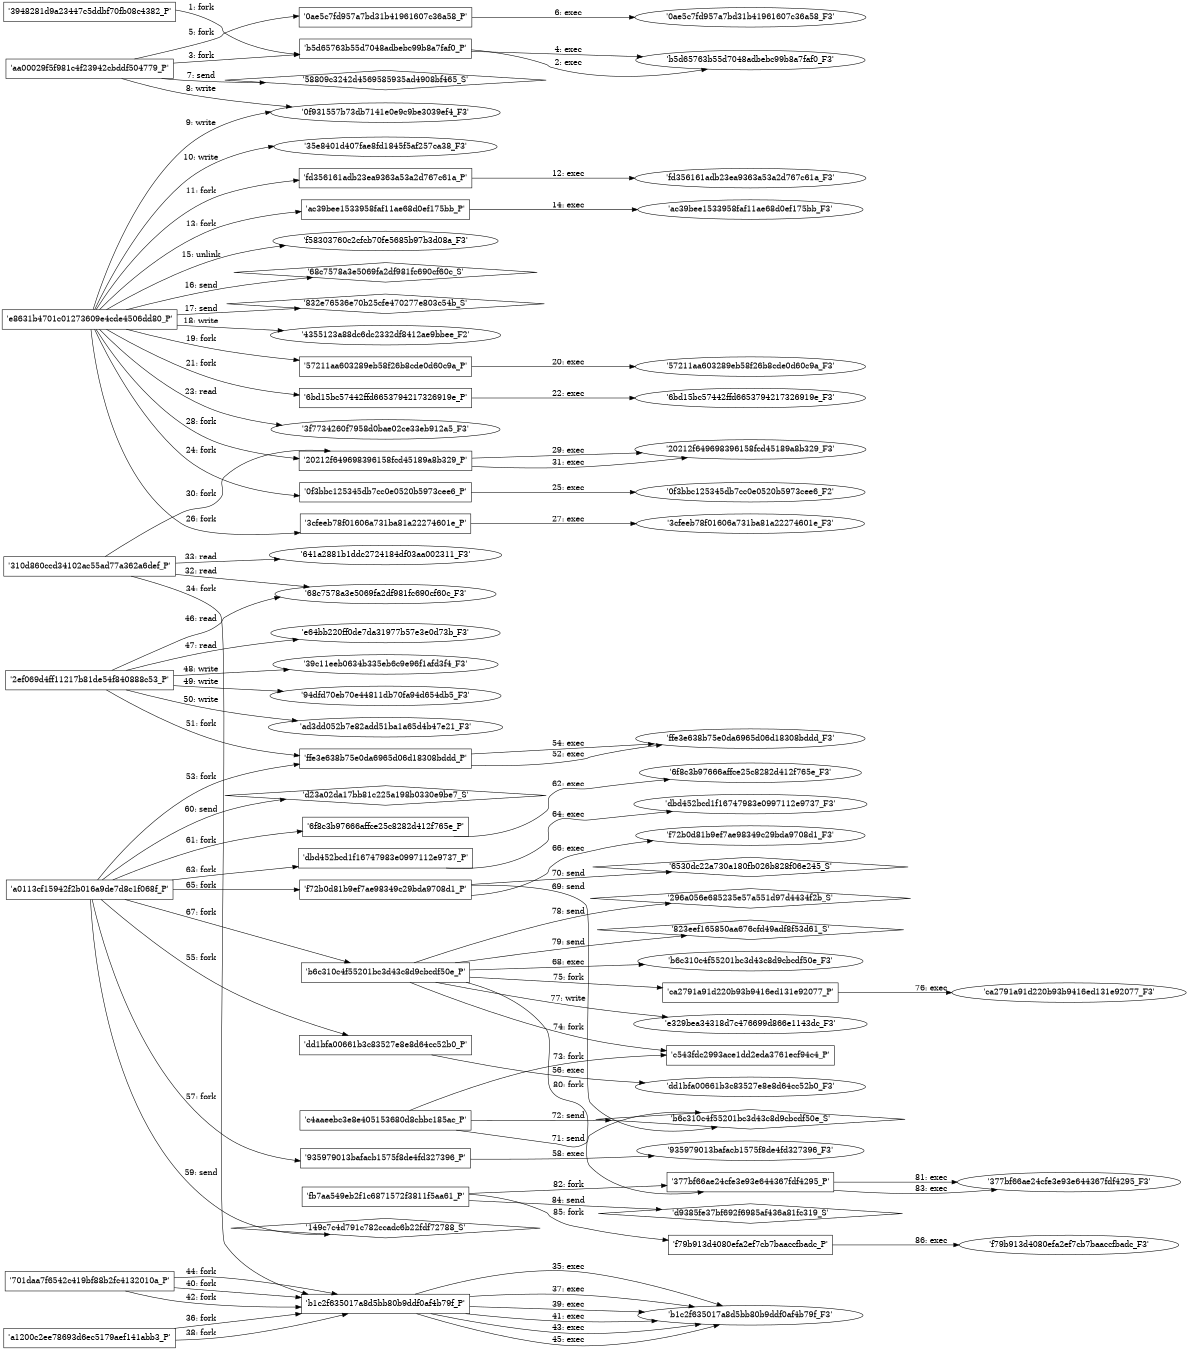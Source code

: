 digraph "D:\Learning\Paper\apt\基于CTI的攻击预警\Dataset\攻击图\ASGfromALLCTI\JasperLoader Emerges, Targets Italy with Gootkit Banking Trojan.dot" {
rankdir="LR"
size="9"
fixedsize="false"
splines="true"
nodesep=0.3
ranksep=0
fontsize=10
overlap="scalexy"
engine= "neato"
	"'3948281d9a23447c5ddbf70fb08c4382_P'" [node_type=Process shape=box]
	"'b5d65763b55d7048adbebc99b8a7faf0_P'" [node_type=Process shape=box]
	"'3948281d9a23447c5ddbf70fb08c4382_P'" -> "'b5d65763b55d7048adbebc99b8a7faf0_P'" [label="1: fork"]
	"'b5d65763b55d7048adbebc99b8a7faf0_P'" [node_type=Process shape=box]
	"'b5d65763b55d7048adbebc99b8a7faf0_F3'" [node_type=File shape=ellipse]
	"'b5d65763b55d7048adbebc99b8a7faf0_P'" -> "'b5d65763b55d7048adbebc99b8a7faf0_F3'" [label="2: exec"]
	"'aa00029f5f981c4f23942cbddf504779_P'" [node_type=Process shape=box]
	"'b5d65763b55d7048adbebc99b8a7faf0_P'" [node_type=Process shape=box]
	"'aa00029f5f981c4f23942cbddf504779_P'" -> "'b5d65763b55d7048adbebc99b8a7faf0_P'" [label="3: fork"]
	"'b5d65763b55d7048adbebc99b8a7faf0_P'" [node_type=Process shape=box]
	"'b5d65763b55d7048adbebc99b8a7faf0_F3'" [node_type=File shape=ellipse]
	"'b5d65763b55d7048adbebc99b8a7faf0_P'" -> "'b5d65763b55d7048adbebc99b8a7faf0_F3'" [label="4: exec"]
	"'aa00029f5f981c4f23942cbddf504779_P'" [node_type=Process shape=box]
	"'0ae5c7fd957a7bd31b41961607c36a58_P'" [node_type=Process shape=box]
	"'aa00029f5f981c4f23942cbddf504779_P'" -> "'0ae5c7fd957a7bd31b41961607c36a58_P'" [label="5: fork"]
	"'0ae5c7fd957a7bd31b41961607c36a58_P'" [node_type=Process shape=box]
	"'0ae5c7fd957a7bd31b41961607c36a58_F3'" [node_type=File shape=ellipse]
	"'0ae5c7fd957a7bd31b41961607c36a58_P'" -> "'0ae5c7fd957a7bd31b41961607c36a58_F3'" [label="6: exec"]
	"'58809c3242d4569585935ad4908bf465_S'" [node_type=Socket shape=diamond]
	"'aa00029f5f981c4f23942cbddf504779_P'" [node_type=Process shape=box]
	"'aa00029f5f981c4f23942cbddf504779_P'" -> "'58809c3242d4569585935ad4908bf465_S'" [label="7: send"]
	"'0f931557b73db7141e0e9c9be3039ef4_F3'" [node_type=file shape=ellipse]
	"'aa00029f5f981c4f23942cbddf504779_P'" [node_type=Process shape=box]
	"'aa00029f5f981c4f23942cbddf504779_P'" -> "'0f931557b73db7141e0e9c9be3039ef4_F3'" [label="8: write"]
	"'0f931557b73db7141e0e9c9be3039ef4_F3'" [node_type=file shape=ellipse]
	"'e8631b4701c01273609e4cde4506dd80_P'" [node_type=Process shape=box]
	"'e8631b4701c01273609e4cde4506dd80_P'" -> "'0f931557b73db7141e0e9c9be3039ef4_F3'" [label="9: write"]
	"'35e8401d407fae8fd1845f5af257ca38_F3'" [node_type=file shape=ellipse]
	"'e8631b4701c01273609e4cde4506dd80_P'" [node_type=Process shape=box]
	"'e8631b4701c01273609e4cde4506dd80_P'" -> "'35e8401d407fae8fd1845f5af257ca38_F3'" [label="10: write"]
	"'e8631b4701c01273609e4cde4506dd80_P'" [node_type=Process shape=box]
	"'fd356161adb23ea9363a53a2d767c61a_P'" [node_type=Process shape=box]
	"'e8631b4701c01273609e4cde4506dd80_P'" -> "'fd356161adb23ea9363a53a2d767c61a_P'" [label="11: fork"]
	"'fd356161adb23ea9363a53a2d767c61a_P'" [node_type=Process shape=box]
	"'fd356161adb23ea9363a53a2d767c61a_F3'" [node_type=File shape=ellipse]
	"'fd356161adb23ea9363a53a2d767c61a_P'" -> "'fd356161adb23ea9363a53a2d767c61a_F3'" [label="12: exec"]
	"'e8631b4701c01273609e4cde4506dd80_P'" [node_type=Process shape=box]
	"'ac39bee1533958faf11ae68d0ef175bb_P'" [node_type=Process shape=box]
	"'e8631b4701c01273609e4cde4506dd80_P'" -> "'ac39bee1533958faf11ae68d0ef175bb_P'" [label="13: fork"]
	"'ac39bee1533958faf11ae68d0ef175bb_P'" [node_type=Process shape=box]
	"'ac39bee1533958faf11ae68d0ef175bb_F3'" [node_type=File shape=ellipse]
	"'ac39bee1533958faf11ae68d0ef175bb_P'" -> "'ac39bee1533958faf11ae68d0ef175bb_F3'" [label="14: exec"]
	"'f58303760c2cfcb70fe5685b97b3d08a_F3'" [node_type=file shape=ellipse]
	"'e8631b4701c01273609e4cde4506dd80_P'" [node_type=Process shape=box]
	"'e8631b4701c01273609e4cde4506dd80_P'" -> "'f58303760c2cfcb70fe5685b97b3d08a_F3'" [label="15: unlink"]
	"'68c7578a3e5069fa2df981fc690cf60c_S'" [node_type=Socket shape=diamond]
	"'e8631b4701c01273609e4cde4506dd80_P'" [node_type=Process shape=box]
	"'e8631b4701c01273609e4cde4506dd80_P'" -> "'68c7578a3e5069fa2df981fc690cf60c_S'" [label="16: send"]
	"'832e76536e70b25cfe470277e803c54b_S'" [node_type=Socket shape=diamond]
	"'e8631b4701c01273609e4cde4506dd80_P'" [node_type=Process shape=box]
	"'e8631b4701c01273609e4cde4506dd80_P'" -> "'832e76536e70b25cfe470277e803c54b_S'" [label="17: send"]
	"'4355123a88dc6dc2332df8412ae9bbee_F2'" [node_type=file shape=ellipse]
	"'e8631b4701c01273609e4cde4506dd80_P'" [node_type=Process shape=box]
	"'e8631b4701c01273609e4cde4506dd80_P'" -> "'4355123a88dc6dc2332df8412ae9bbee_F2'" [label="18: write"]
	"'e8631b4701c01273609e4cde4506dd80_P'" [node_type=Process shape=box]
	"'57211aa603289eb58f26b8cde0d60c9a_P'" [node_type=Process shape=box]
	"'e8631b4701c01273609e4cde4506dd80_P'" -> "'57211aa603289eb58f26b8cde0d60c9a_P'" [label="19: fork"]
	"'57211aa603289eb58f26b8cde0d60c9a_P'" [node_type=Process shape=box]
	"'57211aa603289eb58f26b8cde0d60c9a_F3'" [node_type=File shape=ellipse]
	"'57211aa603289eb58f26b8cde0d60c9a_P'" -> "'57211aa603289eb58f26b8cde0d60c9a_F3'" [label="20: exec"]
	"'e8631b4701c01273609e4cde4506dd80_P'" [node_type=Process shape=box]
	"'6bd15bc57442ffd6653794217326919e_P'" [node_type=Process shape=box]
	"'e8631b4701c01273609e4cde4506dd80_P'" -> "'6bd15bc57442ffd6653794217326919e_P'" [label="21: fork"]
	"'6bd15bc57442ffd6653794217326919e_P'" [node_type=Process shape=box]
	"'6bd15bc57442ffd6653794217326919e_F3'" [node_type=File shape=ellipse]
	"'6bd15bc57442ffd6653794217326919e_P'" -> "'6bd15bc57442ffd6653794217326919e_F3'" [label="22: exec"]
	"'3f7734260f7958d0bae02ce33eb912a5_F3'" [node_type=file shape=ellipse]
	"'e8631b4701c01273609e4cde4506dd80_P'" [node_type=Process shape=box]
	"'e8631b4701c01273609e4cde4506dd80_P'" -> "'3f7734260f7958d0bae02ce33eb912a5_F3'" [label="23: read"]
	"'e8631b4701c01273609e4cde4506dd80_P'" [node_type=Process shape=box]
	"'0f3bbc125345db7cc0e0520b5973cee6_P'" [node_type=Process shape=box]
	"'e8631b4701c01273609e4cde4506dd80_P'" -> "'0f3bbc125345db7cc0e0520b5973cee6_P'" [label="24: fork"]
	"'0f3bbc125345db7cc0e0520b5973cee6_P'" [node_type=Process shape=box]
	"'0f3bbc125345db7cc0e0520b5973cee6_F2'" [node_type=File shape=ellipse]
	"'0f3bbc125345db7cc0e0520b5973cee6_P'" -> "'0f3bbc125345db7cc0e0520b5973cee6_F2'" [label="25: exec"]
	"'e8631b4701c01273609e4cde4506dd80_P'" [node_type=Process shape=box]
	"'3cfeeb78f01606a731ba81a22274601e_P'" [node_type=Process shape=box]
	"'e8631b4701c01273609e4cde4506dd80_P'" -> "'3cfeeb78f01606a731ba81a22274601e_P'" [label="26: fork"]
	"'3cfeeb78f01606a731ba81a22274601e_P'" [node_type=Process shape=box]
	"'3cfeeb78f01606a731ba81a22274601e_F3'" [node_type=File shape=ellipse]
	"'3cfeeb78f01606a731ba81a22274601e_P'" -> "'3cfeeb78f01606a731ba81a22274601e_F3'" [label="27: exec"]
	"'e8631b4701c01273609e4cde4506dd80_P'" [node_type=Process shape=box]
	"'20212f649698396158fcd45189a8b329_P'" [node_type=Process shape=box]
	"'e8631b4701c01273609e4cde4506dd80_P'" -> "'20212f649698396158fcd45189a8b329_P'" [label="28: fork"]
	"'20212f649698396158fcd45189a8b329_P'" [node_type=Process shape=box]
	"'20212f649698396158fcd45189a8b329_F3'" [node_type=File shape=ellipse]
	"'20212f649698396158fcd45189a8b329_P'" -> "'20212f649698396158fcd45189a8b329_F3'" [label="29: exec"]
	"'310d860ccd34102ac55ad77a362a6def_P'" [node_type=Process shape=box]
	"'20212f649698396158fcd45189a8b329_P'" [node_type=Process shape=box]
	"'310d860ccd34102ac55ad77a362a6def_P'" -> "'20212f649698396158fcd45189a8b329_P'" [label="30: fork"]
	"'20212f649698396158fcd45189a8b329_P'" [node_type=Process shape=box]
	"'20212f649698396158fcd45189a8b329_F3'" [node_type=File shape=ellipse]
	"'20212f649698396158fcd45189a8b329_P'" -> "'20212f649698396158fcd45189a8b329_F3'" [label="31: exec"]
	"'68c7578a3e5069fa2df981fc690cf60c_F3'" [node_type=file shape=ellipse]
	"'310d860ccd34102ac55ad77a362a6def_P'" [node_type=Process shape=box]
	"'310d860ccd34102ac55ad77a362a6def_P'" -> "'68c7578a3e5069fa2df981fc690cf60c_F3'" [label="32: read"]
	"'641a2881b1ddc2724184df03aa002311_F3'" [node_type=file shape=ellipse]
	"'310d860ccd34102ac55ad77a362a6def_P'" [node_type=Process shape=box]
	"'310d860ccd34102ac55ad77a362a6def_P'" -> "'641a2881b1ddc2724184df03aa002311_F3'" [label="33: read"]
	"'310d860ccd34102ac55ad77a362a6def_P'" [node_type=Process shape=box]
	"'b1c2f635017a8d5bb80b9ddf0af4b79f_P'" [node_type=Process shape=box]
	"'310d860ccd34102ac55ad77a362a6def_P'" -> "'b1c2f635017a8d5bb80b9ddf0af4b79f_P'" [label="34: fork"]
	"'b1c2f635017a8d5bb80b9ddf0af4b79f_P'" [node_type=Process shape=box]
	"'b1c2f635017a8d5bb80b9ddf0af4b79f_F3'" [node_type=File shape=ellipse]
	"'b1c2f635017a8d5bb80b9ddf0af4b79f_P'" -> "'b1c2f635017a8d5bb80b9ddf0af4b79f_F3'" [label="35: exec"]
	"'a1200c2ee78693d6ec5179aef141abb3_P'" [node_type=Process shape=box]
	"'b1c2f635017a8d5bb80b9ddf0af4b79f_P'" [node_type=Process shape=box]
	"'a1200c2ee78693d6ec5179aef141abb3_P'" -> "'b1c2f635017a8d5bb80b9ddf0af4b79f_P'" [label="36: fork"]
	"'b1c2f635017a8d5bb80b9ddf0af4b79f_P'" [node_type=Process shape=box]
	"'b1c2f635017a8d5bb80b9ddf0af4b79f_F3'" [node_type=File shape=ellipse]
	"'b1c2f635017a8d5bb80b9ddf0af4b79f_P'" -> "'b1c2f635017a8d5bb80b9ddf0af4b79f_F3'" [label="37: exec"]
	"'a1200c2ee78693d6ec5179aef141abb3_P'" [node_type=Process shape=box]
	"'b1c2f635017a8d5bb80b9ddf0af4b79f_P'" [node_type=Process shape=box]
	"'a1200c2ee78693d6ec5179aef141abb3_P'" -> "'b1c2f635017a8d5bb80b9ddf0af4b79f_P'" [label="38: fork"]
	"'b1c2f635017a8d5bb80b9ddf0af4b79f_P'" [node_type=Process shape=box]
	"'b1c2f635017a8d5bb80b9ddf0af4b79f_F3'" [node_type=File shape=ellipse]
	"'b1c2f635017a8d5bb80b9ddf0af4b79f_P'" -> "'b1c2f635017a8d5bb80b9ddf0af4b79f_F3'" [label="39: exec"]
	"'701daa7f6542c419bf88b2fc4132010a_P'" [node_type=Process shape=box]
	"'b1c2f635017a8d5bb80b9ddf0af4b79f_P'" [node_type=Process shape=box]
	"'701daa7f6542c419bf88b2fc4132010a_P'" -> "'b1c2f635017a8d5bb80b9ddf0af4b79f_P'" [label="40: fork"]
	"'b1c2f635017a8d5bb80b9ddf0af4b79f_P'" [node_type=Process shape=box]
	"'b1c2f635017a8d5bb80b9ddf0af4b79f_F3'" [node_type=File shape=ellipse]
	"'b1c2f635017a8d5bb80b9ddf0af4b79f_P'" -> "'b1c2f635017a8d5bb80b9ddf0af4b79f_F3'" [label="41: exec"]
	"'701daa7f6542c419bf88b2fc4132010a_P'" [node_type=Process shape=box]
	"'b1c2f635017a8d5bb80b9ddf0af4b79f_P'" [node_type=Process shape=box]
	"'701daa7f6542c419bf88b2fc4132010a_P'" -> "'b1c2f635017a8d5bb80b9ddf0af4b79f_P'" [label="42: fork"]
	"'b1c2f635017a8d5bb80b9ddf0af4b79f_P'" [node_type=Process shape=box]
	"'b1c2f635017a8d5bb80b9ddf0af4b79f_F3'" [node_type=File shape=ellipse]
	"'b1c2f635017a8d5bb80b9ddf0af4b79f_P'" -> "'b1c2f635017a8d5bb80b9ddf0af4b79f_F3'" [label="43: exec"]
	"'701daa7f6542c419bf88b2fc4132010a_P'" [node_type=Process shape=box]
	"'b1c2f635017a8d5bb80b9ddf0af4b79f_P'" [node_type=Process shape=box]
	"'701daa7f6542c419bf88b2fc4132010a_P'" -> "'b1c2f635017a8d5bb80b9ddf0af4b79f_P'" [label="44: fork"]
	"'b1c2f635017a8d5bb80b9ddf0af4b79f_P'" [node_type=Process shape=box]
	"'b1c2f635017a8d5bb80b9ddf0af4b79f_F3'" [node_type=File shape=ellipse]
	"'b1c2f635017a8d5bb80b9ddf0af4b79f_P'" -> "'b1c2f635017a8d5bb80b9ddf0af4b79f_F3'" [label="45: exec"]
	"'68c7578a3e5069fa2df981fc690cf60c_F3'" [node_type=file shape=ellipse]
	"'2ef069d4ff11217b81de54f840888c53_P'" [node_type=Process shape=box]
	"'2ef069d4ff11217b81de54f840888c53_P'" -> "'68c7578a3e5069fa2df981fc690cf60c_F3'" [label="46: read"]
	"'e64bb220ff0de7da31977b57e3e0d73b_F3'" [node_type=file shape=ellipse]
	"'2ef069d4ff11217b81de54f840888c53_P'" [node_type=Process shape=box]
	"'2ef069d4ff11217b81de54f840888c53_P'" -> "'e64bb220ff0de7da31977b57e3e0d73b_F3'" [label="47: read"]
	"'39c11eeb0634b335eb6c9e96f1afd3f4_F3'" [node_type=file shape=ellipse]
	"'2ef069d4ff11217b81de54f840888c53_P'" [node_type=Process shape=box]
	"'2ef069d4ff11217b81de54f840888c53_P'" -> "'39c11eeb0634b335eb6c9e96f1afd3f4_F3'" [label="48: write"]
	"'94dfd70eb70e44811db70fa94d654db5_F3'" [node_type=file shape=ellipse]
	"'2ef069d4ff11217b81de54f840888c53_P'" [node_type=Process shape=box]
	"'2ef069d4ff11217b81de54f840888c53_P'" -> "'94dfd70eb70e44811db70fa94d654db5_F3'" [label="49: write"]
	"'ad3dd052b7e82add51ba1a65d4b47e21_F3'" [node_type=file shape=ellipse]
	"'2ef069d4ff11217b81de54f840888c53_P'" [node_type=Process shape=box]
	"'2ef069d4ff11217b81de54f840888c53_P'" -> "'ad3dd052b7e82add51ba1a65d4b47e21_F3'" [label="50: write"]
	"'2ef069d4ff11217b81de54f840888c53_P'" [node_type=Process shape=box]
	"'ffe3e638b75e0da6965d06d18308bddd_P'" [node_type=Process shape=box]
	"'2ef069d4ff11217b81de54f840888c53_P'" -> "'ffe3e638b75e0da6965d06d18308bddd_P'" [label="51: fork"]
	"'ffe3e638b75e0da6965d06d18308bddd_P'" [node_type=Process shape=box]
	"'ffe3e638b75e0da6965d06d18308bddd_F3'" [node_type=File shape=ellipse]
	"'ffe3e638b75e0da6965d06d18308bddd_P'" -> "'ffe3e638b75e0da6965d06d18308bddd_F3'" [label="52: exec"]
	"'a0113cf15942f2b016a9de7d8c1f068f_P'" [node_type=Process shape=box]
	"'ffe3e638b75e0da6965d06d18308bddd_P'" [node_type=Process shape=box]
	"'a0113cf15942f2b016a9de7d8c1f068f_P'" -> "'ffe3e638b75e0da6965d06d18308bddd_P'" [label="53: fork"]
	"'ffe3e638b75e0da6965d06d18308bddd_P'" [node_type=Process shape=box]
	"'ffe3e638b75e0da6965d06d18308bddd_F3'" [node_type=File shape=ellipse]
	"'ffe3e638b75e0da6965d06d18308bddd_P'" -> "'ffe3e638b75e0da6965d06d18308bddd_F3'" [label="54: exec"]
	"'a0113cf15942f2b016a9de7d8c1f068f_P'" [node_type=Process shape=box]
	"'dd1bfa00661b3c83527e8e8d64cc52b0_P'" [node_type=Process shape=box]
	"'a0113cf15942f2b016a9de7d8c1f068f_P'" -> "'dd1bfa00661b3c83527e8e8d64cc52b0_P'" [label="55: fork"]
	"'dd1bfa00661b3c83527e8e8d64cc52b0_P'" [node_type=Process shape=box]
	"'dd1bfa00661b3c83527e8e8d64cc52b0_F3'" [node_type=File shape=ellipse]
	"'dd1bfa00661b3c83527e8e8d64cc52b0_P'" -> "'dd1bfa00661b3c83527e8e8d64cc52b0_F3'" [label="56: exec"]
	"'a0113cf15942f2b016a9de7d8c1f068f_P'" [node_type=Process shape=box]
	"'935979013bafacb1575f8de4fd327396_P'" [node_type=Process shape=box]
	"'a0113cf15942f2b016a9de7d8c1f068f_P'" -> "'935979013bafacb1575f8de4fd327396_P'" [label="57: fork"]
	"'935979013bafacb1575f8de4fd327396_P'" [node_type=Process shape=box]
	"'935979013bafacb1575f8de4fd327396_F3'" [node_type=File shape=ellipse]
	"'935979013bafacb1575f8de4fd327396_P'" -> "'935979013bafacb1575f8de4fd327396_F3'" [label="58: exec"]
	"'149c7c4d791c782ccadc6b22fdf72788_S'" [node_type=Socket shape=diamond]
	"'a0113cf15942f2b016a9de7d8c1f068f_P'" [node_type=Process shape=box]
	"'a0113cf15942f2b016a9de7d8c1f068f_P'" -> "'149c7c4d791c782ccadc6b22fdf72788_S'" [label="59: send"]
	"'d23a02da17bb81c225a198b0330e9be7_S'" [node_type=Socket shape=diamond]
	"'a0113cf15942f2b016a9de7d8c1f068f_P'" [node_type=Process shape=box]
	"'a0113cf15942f2b016a9de7d8c1f068f_P'" -> "'d23a02da17bb81c225a198b0330e9be7_S'" [label="60: send"]
	"'a0113cf15942f2b016a9de7d8c1f068f_P'" [node_type=Process shape=box]
	"'6f8c3b97666affce25c8282d412f765e_P'" [node_type=Process shape=box]
	"'a0113cf15942f2b016a9de7d8c1f068f_P'" -> "'6f8c3b97666affce25c8282d412f765e_P'" [label="61: fork"]
	"'6f8c3b97666affce25c8282d412f765e_P'" [node_type=Process shape=box]
	"'6f8c3b97666affce25c8282d412f765e_F3'" [node_type=File shape=ellipse]
	"'6f8c3b97666affce25c8282d412f765e_P'" -> "'6f8c3b97666affce25c8282d412f765e_F3'" [label="62: exec"]
	"'a0113cf15942f2b016a9de7d8c1f068f_P'" [node_type=Process shape=box]
	"'dbd452bcd1f16747983e0997112e9737_P'" [node_type=Process shape=box]
	"'a0113cf15942f2b016a9de7d8c1f068f_P'" -> "'dbd452bcd1f16747983e0997112e9737_P'" [label="63: fork"]
	"'dbd452bcd1f16747983e0997112e9737_P'" [node_type=Process shape=box]
	"'dbd452bcd1f16747983e0997112e9737_F3'" [node_type=File shape=ellipse]
	"'dbd452bcd1f16747983e0997112e9737_P'" -> "'dbd452bcd1f16747983e0997112e9737_F3'" [label="64: exec"]
	"'a0113cf15942f2b016a9de7d8c1f068f_P'" [node_type=Process shape=box]
	"'f72b0d81b9ef7ae98349c29bda9708d1_P'" [node_type=Process shape=box]
	"'a0113cf15942f2b016a9de7d8c1f068f_P'" -> "'f72b0d81b9ef7ae98349c29bda9708d1_P'" [label="65: fork"]
	"'f72b0d81b9ef7ae98349c29bda9708d1_P'" [node_type=Process shape=box]
	"'f72b0d81b9ef7ae98349c29bda9708d1_F3'" [node_type=File shape=ellipse]
	"'f72b0d81b9ef7ae98349c29bda9708d1_P'" -> "'f72b0d81b9ef7ae98349c29bda9708d1_F3'" [label="66: exec"]
	"'a0113cf15942f2b016a9de7d8c1f068f_P'" [node_type=Process shape=box]
	"'b6c310c4f55201bc3d43c8d9cbcdf50e_P'" [node_type=Process shape=box]
	"'a0113cf15942f2b016a9de7d8c1f068f_P'" -> "'b6c310c4f55201bc3d43c8d9cbcdf50e_P'" [label="67: fork"]
	"'b6c310c4f55201bc3d43c8d9cbcdf50e_P'" [node_type=Process shape=box]
	"'b6c310c4f55201bc3d43c8d9cbcdf50e_F3'" [node_type=File shape=ellipse]
	"'b6c310c4f55201bc3d43c8d9cbcdf50e_P'" -> "'b6c310c4f55201bc3d43c8d9cbcdf50e_F3'" [label="68: exec"]
	"'b6c310c4f55201bc3d43c8d9cbcdf50e_S'" [node_type=Socket shape=diamond]
	"'f72b0d81b9ef7ae98349c29bda9708d1_P'" [node_type=Process shape=box]
	"'f72b0d81b9ef7ae98349c29bda9708d1_P'" -> "'b6c310c4f55201bc3d43c8d9cbcdf50e_S'" [label="69: send"]
	"'6530dc22a730a180fb026b828f06e245_S'" [node_type=Socket shape=diamond]
	"'f72b0d81b9ef7ae98349c29bda9708d1_P'" [node_type=Process shape=box]
	"'f72b0d81b9ef7ae98349c29bda9708d1_P'" -> "'6530dc22a730a180fb026b828f06e245_S'" [label="70: send"]
	"'b6c310c4f55201bc3d43c8d9cbcdf50e_S'" [node_type=Socket shape=diamond]
	"'c4aaeebc3e8e405153680d8cbbc185ac_P'" [node_type=Process shape=box]
	"'c4aaeebc3e8e405153680d8cbbc185ac_P'" -> "'b6c310c4f55201bc3d43c8d9cbcdf50e_S'" [label="71: send"]
	"'b6c310c4f55201bc3d43c8d9cbcdf50e_S'" [node_type=Socket shape=diamond]
	"'c4aaeebc3e8e405153680d8cbbc185ac_P'" [node_type=Process shape=box]
	"'c4aaeebc3e8e405153680d8cbbc185ac_P'" -> "'b6c310c4f55201bc3d43c8d9cbcdf50e_S'" [label="72: send"]
	"'c4aaeebc3e8e405153680d8cbbc185ac_P'" [node_type=Process shape=box]
	"'c543fdc2993ace1dd2eda3761ecf94c4_P'" [node_type=Process shape=box]
	"'c4aaeebc3e8e405153680d8cbbc185ac_P'" -> "'c543fdc2993ace1dd2eda3761ecf94c4_P'" [label="73: fork"]
	"'b6c310c4f55201bc3d43c8d9cbcdf50e_P'" [node_type=Process shape=box]
	"'c543fdc2993ace1dd2eda3761ecf94c4_P'" [node_type=Process shape=box]
	"'b6c310c4f55201bc3d43c8d9cbcdf50e_P'" -> "'c543fdc2993ace1dd2eda3761ecf94c4_P'" [label="74: fork"]
	"'b6c310c4f55201bc3d43c8d9cbcdf50e_P'" [node_type=Process shape=box]
	"'ca2791a91d220b93b9416ed131e92077_P'" [node_type=Process shape=box]
	"'b6c310c4f55201bc3d43c8d9cbcdf50e_P'" -> "'ca2791a91d220b93b9416ed131e92077_P'" [label="75: fork"]
	"'ca2791a91d220b93b9416ed131e92077_P'" [node_type=Process shape=box]
	"'ca2791a91d220b93b9416ed131e92077_F3'" [node_type=File shape=ellipse]
	"'ca2791a91d220b93b9416ed131e92077_P'" -> "'ca2791a91d220b93b9416ed131e92077_F3'" [label="76: exec"]
	"'e329bea34318d7c476699d866e1143dc_F3'" [node_type=file shape=ellipse]
	"'b6c310c4f55201bc3d43c8d9cbcdf50e_P'" [node_type=Process shape=box]
	"'b6c310c4f55201bc3d43c8d9cbcdf50e_P'" -> "'e329bea34318d7c476699d866e1143dc_F3'" [label="77: write"]
	"'296a056e685235e57a551d97d4434f2b_S'" [node_type=Socket shape=diamond]
	"'b6c310c4f55201bc3d43c8d9cbcdf50e_P'" [node_type=Process shape=box]
	"'b6c310c4f55201bc3d43c8d9cbcdf50e_P'" -> "'296a056e685235e57a551d97d4434f2b_S'" [label="78: send"]
	"'823eef165850aa676cfd49adf8f53d61_S'" [node_type=Socket shape=diamond]
	"'b6c310c4f55201bc3d43c8d9cbcdf50e_P'" [node_type=Process shape=box]
	"'b6c310c4f55201bc3d43c8d9cbcdf50e_P'" -> "'823eef165850aa676cfd49adf8f53d61_S'" [label="79: send"]
	"'b6c310c4f55201bc3d43c8d9cbcdf50e_P'" [node_type=Process shape=box]
	"'377bf66ae24cfe3e93e644367fdf4295_P'" [node_type=Process shape=box]
	"'b6c310c4f55201bc3d43c8d9cbcdf50e_P'" -> "'377bf66ae24cfe3e93e644367fdf4295_P'" [label="80: fork"]
	"'377bf66ae24cfe3e93e644367fdf4295_P'" [node_type=Process shape=box]
	"'377bf66ae24cfe3e93e644367fdf4295_F3'" [node_type=File shape=ellipse]
	"'377bf66ae24cfe3e93e644367fdf4295_P'" -> "'377bf66ae24cfe3e93e644367fdf4295_F3'" [label="81: exec"]
	"'fb7aa549eb2f1c6871572f3811f5aa61_P'" [node_type=Process shape=box]
	"'377bf66ae24cfe3e93e644367fdf4295_P'" [node_type=Process shape=box]
	"'fb7aa549eb2f1c6871572f3811f5aa61_P'" -> "'377bf66ae24cfe3e93e644367fdf4295_P'" [label="82: fork"]
	"'377bf66ae24cfe3e93e644367fdf4295_P'" [node_type=Process shape=box]
	"'377bf66ae24cfe3e93e644367fdf4295_F3'" [node_type=File shape=ellipse]
	"'377bf66ae24cfe3e93e644367fdf4295_P'" -> "'377bf66ae24cfe3e93e644367fdf4295_F3'" [label="83: exec"]
	"'d9385fe37bf692f6985af436a81fc319_S'" [node_type=Socket shape=diamond]
	"'fb7aa549eb2f1c6871572f3811f5aa61_P'" [node_type=Process shape=box]
	"'fb7aa549eb2f1c6871572f3811f5aa61_P'" -> "'d9385fe37bf692f6985af436a81fc319_S'" [label="84: send"]
	"'fb7aa549eb2f1c6871572f3811f5aa61_P'" [node_type=Process shape=box]
	"'f79b913d4080efa2ef7cb7baaccfbadc_P'" [node_type=Process shape=box]
	"'fb7aa549eb2f1c6871572f3811f5aa61_P'" -> "'f79b913d4080efa2ef7cb7baaccfbadc_P'" [label="85: fork"]
	"'f79b913d4080efa2ef7cb7baaccfbadc_P'" [node_type=Process shape=box]
	"'f79b913d4080efa2ef7cb7baaccfbadc_F3'" [node_type=File shape=ellipse]
	"'f79b913d4080efa2ef7cb7baaccfbadc_P'" -> "'f79b913d4080efa2ef7cb7baaccfbadc_F3'" [label="86: exec"]
}
